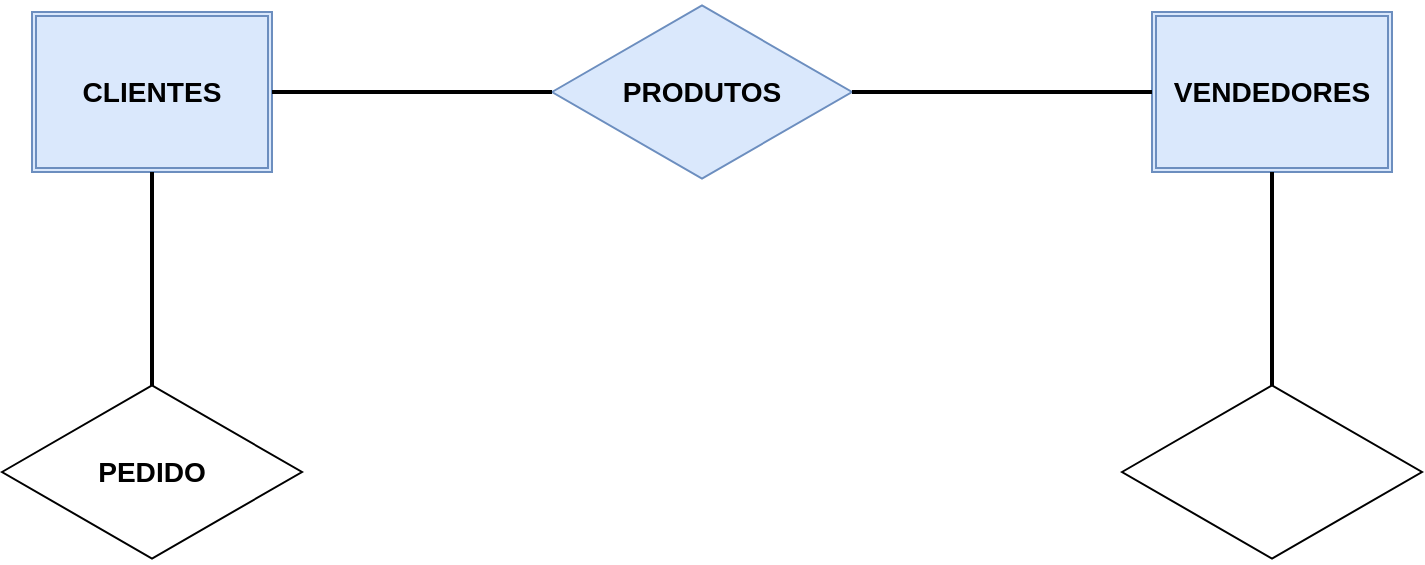 <mxfile version="21.7.2" type="github">
  <diagram name="Página-1" id="Xfy7fuquv83Ij1OchF6b">
    <mxGraphModel dx="1434" dy="790" grid="1" gridSize="10" guides="1" tooltips="1" connect="1" arrows="1" fold="1" page="1" pageScale="1" pageWidth="827" pageHeight="1169" math="0" shadow="0">
      <root>
        <mxCell id="0" />
        <mxCell id="1" parent="0" />
        <mxCell id="OQgT3aOPAp5w02RkGRAa-124" value="&lt;h3&gt;&lt;b style=&quot;&quot;&gt;CLIENTES&lt;/b&gt;&lt;/h3&gt;" style="shape=ext;double=1;rounded=0;whiteSpace=wrap;html=1;align=center;fillColor=#dae8fc;strokeColor=#6c8ebf;" vertex="1" parent="1">
          <mxGeometry x="70" y="105" width="120" height="80" as="geometry" />
        </mxCell>
        <mxCell id="OQgT3aOPAp5w02RkGRAa-125" value="&lt;h3&gt;VENDEDORES&lt;/h3&gt;" style="shape=ext;double=1;rounded=0;whiteSpace=wrap;html=1;fillColor=#dae8fc;strokeColor=#6c8ebf;" vertex="1" parent="1">
          <mxGeometry x="630" y="105" width="120" height="80" as="geometry" />
        </mxCell>
        <mxCell id="OQgT3aOPAp5w02RkGRAa-126" value="&lt;h3&gt;PRODUTOS&lt;/h3&gt;" style="html=1;whiteSpace=wrap;aspect=fixed;shape=isoRectangle;fillColor=#dae8fc;strokeColor=#6c8ebf;" vertex="1" parent="1">
          <mxGeometry x="330" y="100" width="150" height="90" as="geometry" />
        </mxCell>
        <mxCell id="OQgT3aOPAp5w02RkGRAa-127" value="" style="line;strokeWidth=2;html=1;" vertex="1" parent="1">
          <mxGeometry x="190" y="140" width="140" height="10" as="geometry" />
        </mxCell>
        <mxCell id="OQgT3aOPAp5w02RkGRAa-128" value="" style="line;strokeWidth=2;html=1;" vertex="1" parent="1">
          <mxGeometry x="480" y="140" width="150" height="10" as="geometry" />
        </mxCell>
        <mxCell id="OQgT3aOPAp5w02RkGRAa-130" style="edgeStyle=orthogonalEdgeStyle;rounded=0;orthogonalLoop=1;jettySize=auto;html=1;exitX=1;exitY=0.5;exitDx=0;exitDy=0;exitPerimeter=0;entryX=0.933;entryY=0.5;entryDx=0;entryDy=0;entryPerimeter=0;" edge="1" parent="1" source="OQgT3aOPAp5w02RkGRAa-129" target="OQgT3aOPAp5w02RkGRAa-129">
          <mxGeometry relative="1" as="geometry">
            <mxPoint x="120" y="310" as="targetPoint" />
          </mxGeometry>
        </mxCell>
        <mxCell id="OQgT3aOPAp5w02RkGRAa-129" value="" style="line;strokeWidth=2;direction=south;html=1;" vertex="1" parent="1">
          <mxGeometry x="125" y="185" width="10" height="115" as="geometry" />
        </mxCell>
        <mxCell id="OQgT3aOPAp5w02RkGRAa-131" value="&lt;h3&gt;PEDIDO&lt;/h3&gt;" style="html=1;whiteSpace=wrap;aspect=fixed;shape=isoRectangle;" vertex="1" parent="1">
          <mxGeometry x="55" y="290" width="150" height="90" as="geometry" />
        </mxCell>
        <mxCell id="OQgT3aOPAp5w02RkGRAa-132" value="" style="line;strokeWidth=2;direction=south;html=1;" vertex="1" parent="1">
          <mxGeometry x="685" y="185" width="10" height="115" as="geometry" />
        </mxCell>
        <mxCell id="OQgT3aOPAp5w02RkGRAa-133" value="" style="html=1;whiteSpace=wrap;aspect=fixed;shape=isoRectangle;" vertex="1" parent="1">
          <mxGeometry x="615" y="290" width="150" height="90" as="geometry" />
        </mxCell>
      </root>
    </mxGraphModel>
  </diagram>
</mxfile>
